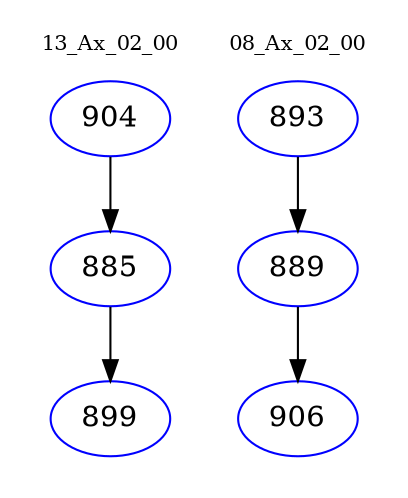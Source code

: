 digraph{
subgraph cluster_0 {
color = white
label = "13_Ax_02_00";
fontsize=10;
T0_904 [label="904", color="blue"]
T0_904 -> T0_885 [color="black"]
T0_885 [label="885", color="blue"]
T0_885 -> T0_899 [color="black"]
T0_899 [label="899", color="blue"]
}
subgraph cluster_1 {
color = white
label = "08_Ax_02_00";
fontsize=10;
T1_893 [label="893", color="blue"]
T1_893 -> T1_889 [color="black"]
T1_889 [label="889", color="blue"]
T1_889 -> T1_906 [color="black"]
T1_906 [label="906", color="blue"]
}
}
